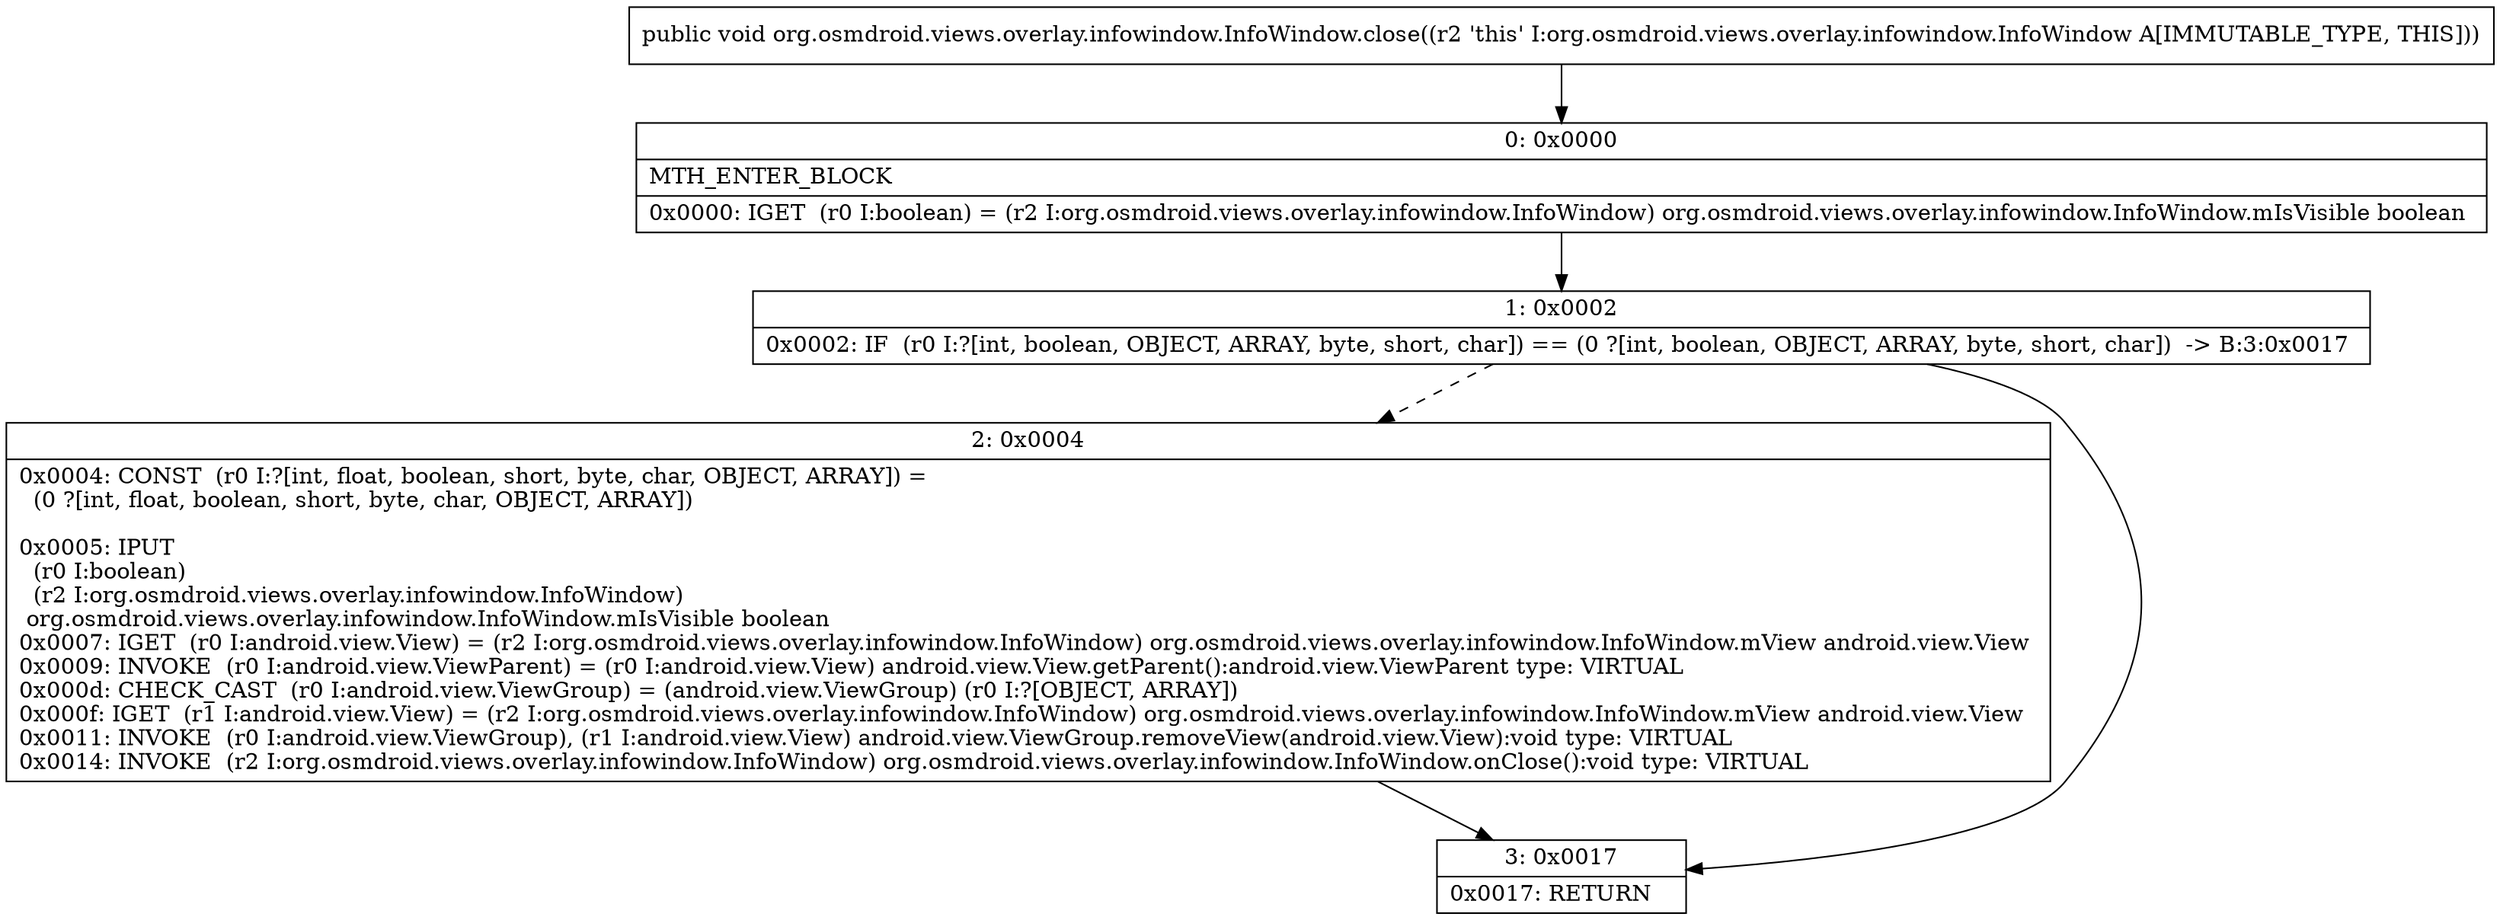 digraph "CFG fororg.osmdroid.views.overlay.infowindow.InfoWindow.close()V" {
Node_0 [shape=record,label="{0\:\ 0x0000|MTH_ENTER_BLOCK\l|0x0000: IGET  (r0 I:boolean) = (r2 I:org.osmdroid.views.overlay.infowindow.InfoWindow) org.osmdroid.views.overlay.infowindow.InfoWindow.mIsVisible boolean \l}"];
Node_1 [shape=record,label="{1\:\ 0x0002|0x0002: IF  (r0 I:?[int, boolean, OBJECT, ARRAY, byte, short, char]) == (0 ?[int, boolean, OBJECT, ARRAY, byte, short, char])  \-\> B:3:0x0017 \l}"];
Node_2 [shape=record,label="{2\:\ 0x0004|0x0004: CONST  (r0 I:?[int, float, boolean, short, byte, char, OBJECT, ARRAY]) = \l  (0 ?[int, float, boolean, short, byte, char, OBJECT, ARRAY])\l \l0x0005: IPUT  \l  (r0 I:boolean)\l  (r2 I:org.osmdroid.views.overlay.infowindow.InfoWindow)\l org.osmdroid.views.overlay.infowindow.InfoWindow.mIsVisible boolean \l0x0007: IGET  (r0 I:android.view.View) = (r2 I:org.osmdroid.views.overlay.infowindow.InfoWindow) org.osmdroid.views.overlay.infowindow.InfoWindow.mView android.view.View \l0x0009: INVOKE  (r0 I:android.view.ViewParent) = (r0 I:android.view.View) android.view.View.getParent():android.view.ViewParent type: VIRTUAL \l0x000d: CHECK_CAST  (r0 I:android.view.ViewGroup) = (android.view.ViewGroup) (r0 I:?[OBJECT, ARRAY]) \l0x000f: IGET  (r1 I:android.view.View) = (r2 I:org.osmdroid.views.overlay.infowindow.InfoWindow) org.osmdroid.views.overlay.infowindow.InfoWindow.mView android.view.View \l0x0011: INVOKE  (r0 I:android.view.ViewGroup), (r1 I:android.view.View) android.view.ViewGroup.removeView(android.view.View):void type: VIRTUAL \l0x0014: INVOKE  (r2 I:org.osmdroid.views.overlay.infowindow.InfoWindow) org.osmdroid.views.overlay.infowindow.InfoWindow.onClose():void type: VIRTUAL \l}"];
Node_3 [shape=record,label="{3\:\ 0x0017|0x0017: RETURN   \l}"];
MethodNode[shape=record,label="{public void org.osmdroid.views.overlay.infowindow.InfoWindow.close((r2 'this' I:org.osmdroid.views.overlay.infowindow.InfoWindow A[IMMUTABLE_TYPE, THIS])) }"];
MethodNode -> Node_0;
Node_0 -> Node_1;
Node_1 -> Node_2[style=dashed];
Node_1 -> Node_3;
Node_2 -> Node_3;
}


